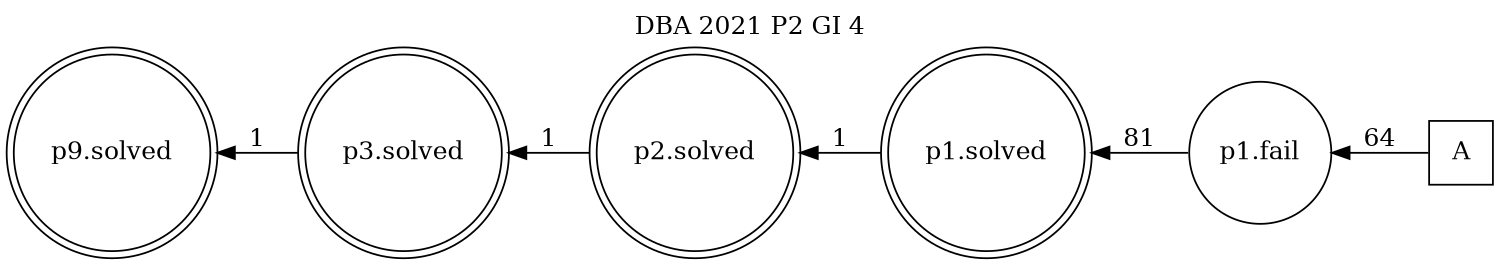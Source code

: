digraph DBA_2021_P2_GI_4 {
labelloc="tl"
label= " DBA 2021 P2 GI 4 "
rankdir="RL";
graph [ size=" 10 , 10 !"]

"A" [shape="square" label="A"]
"p1.fail" [shape="circle" label="p1.fail"]
"p1.solved" [shape="doublecircle" label="p1.solved"]
"p2.solved" [shape="doublecircle" label="p2.solved"]
"p3.solved" [shape="doublecircle" label="p3.solved"]
"p9.solved" [shape="doublecircle" label="p9.solved"]
"A" -> "p1.fail" [ label=64]
"p1.fail" -> "p1.solved" [ label=81]
"p1.solved" -> "p2.solved" [ label=1]
"p2.solved" -> "p3.solved" [ label=1]
"p3.solved" -> "p9.solved" [ label=1]
}
